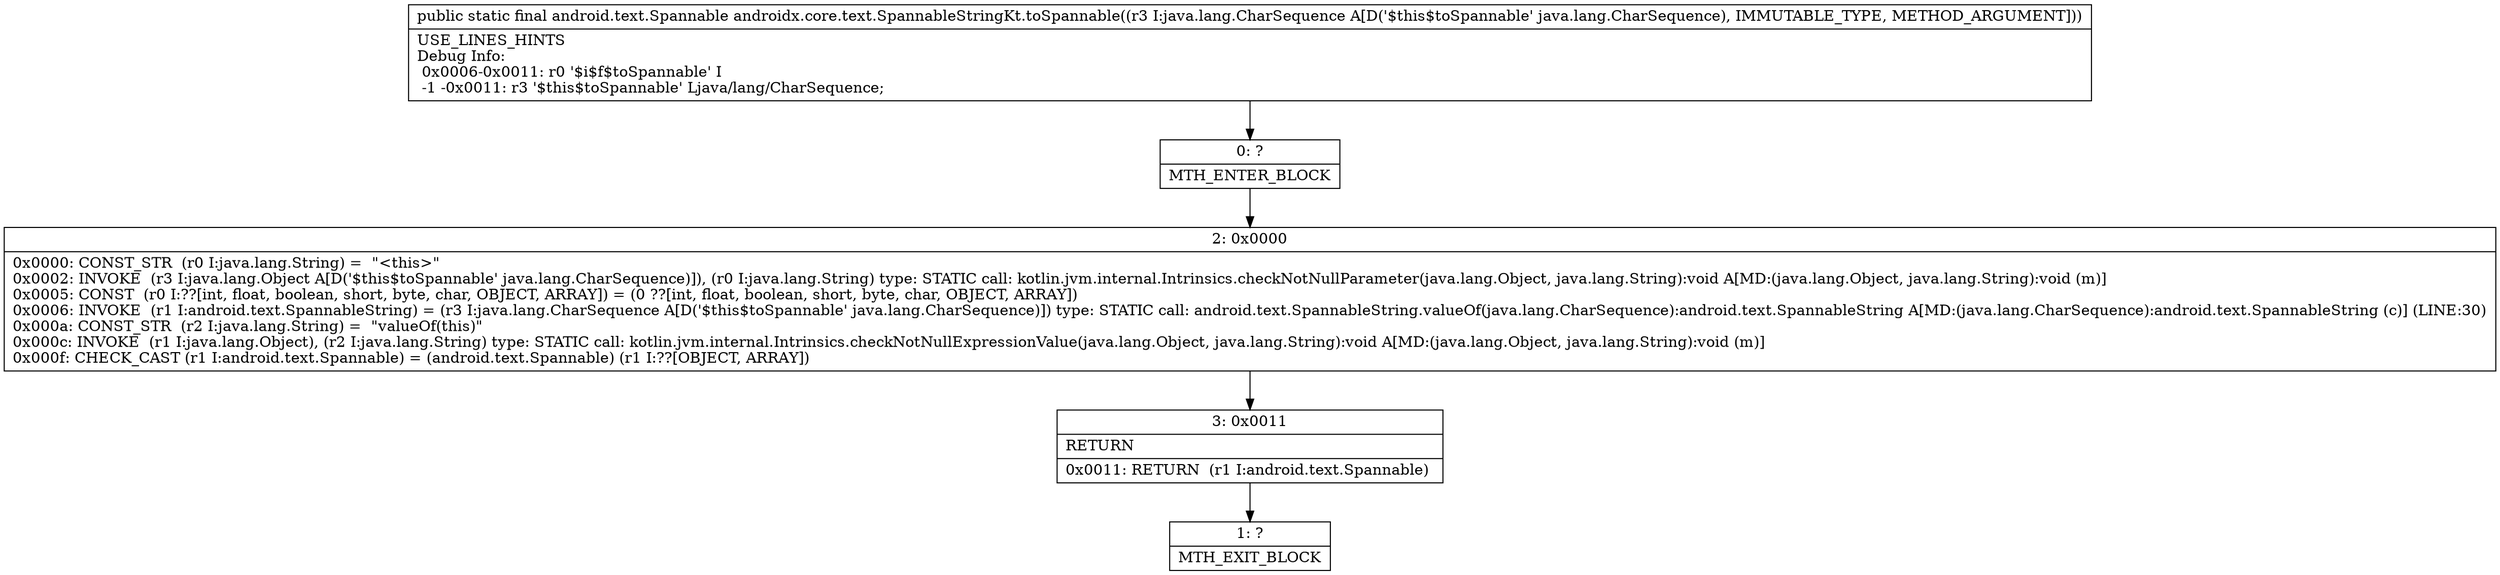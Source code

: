 digraph "CFG forandroidx.core.text.SpannableStringKt.toSpannable(Ljava\/lang\/CharSequence;)Landroid\/text\/Spannable;" {
Node_0 [shape=record,label="{0\:\ ?|MTH_ENTER_BLOCK\l}"];
Node_2 [shape=record,label="{2\:\ 0x0000|0x0000: CONST_STR  (r0 I:java.lang.String) =  \"\<this\>\" \l0x0002: INVOKE  (r3 I:java.lang.Object A[D('$this$toSpannable' java.lang.CharSequence)]), (r0 I:java.lang.String) type: STATIC call: kotlin.jvm.internal.Intrinsics.checkNotNullParameter(java.lang.Object, java.lang.String):void A[MD:(java.lang.Object, java.lang.String):void (m)]\l0x0005: CONST  (r0 I:??[int, float, boolean, short, byte, char, OBJECT, ARRAY]) = (0 ??[int, float, boolean, short, byte, char, OBJECT, ARRAY]) \l0x0006: INVOKE  (r1 I:android.text.SpannableString) = (r3 I:java.lang.CharSequence A[D('$this$toSpannable' java.lang.CharSequence)]) type: STATIC call: android.text.SpannableString.valueOf(java.lang.CharSequence):android.text.SpannableString A[MD:(java.lang.CharSequence):android.text.SpannableString (c)] (LINE:30)\l0x000a: CONST_STR  (r2 I:java.lang.String) =  \"valueOf(this)\" \l0x000c: INVOKE  (r1 I:java.lang.Object), (r2 I:java.lang.String) type: STATIC call: kotlin.jvm.internal.Intrinsics.checkNotNullExpressionValue(java.lang.Object, java.lang.String):void A[MD:(java.lang.Object, java.lang.String):void (m)]\l0x000f: CHECK_CAST (r1 I:android.text.Spannable) = (android.text.Spannable) (r1 I:??[OBJECT, ARRAY]) \l}"];
Node_3 [shape=record,label="{3\:\ 0x0011|RETURN\l|0x0011: RETURN  (r1 I:android.text.Spannable) \l}"];
Node_1 [shape=record,label="{1\:\ ?|MTH_EXIT_BLOCK\l}"];
MethodNode[shape=record,label="{public static final android.text.Spannable androidx.core.text.SpannableStringKt.toSpannable((r3 I:java.lang.CharSequence A[D('$this$toSpannable' java.lang.CharSequence), IMMUTABLE_TYPE, METHOD_ARGUMENT]))  | USE_LINES_HINTS\lDebug Info:\l  0x0006\-0x0011: r0 '$i$f$toSpannable' I\l  \-1 \-0x0011: r3 '$this$toSpannable' Ljava\/lang\/CharSequence;\l}"];
MethodNode -> Node_0;Node_0 -> Node_2;
Node_2 -> Node_3;
Node_3 -> Node_1;
}


